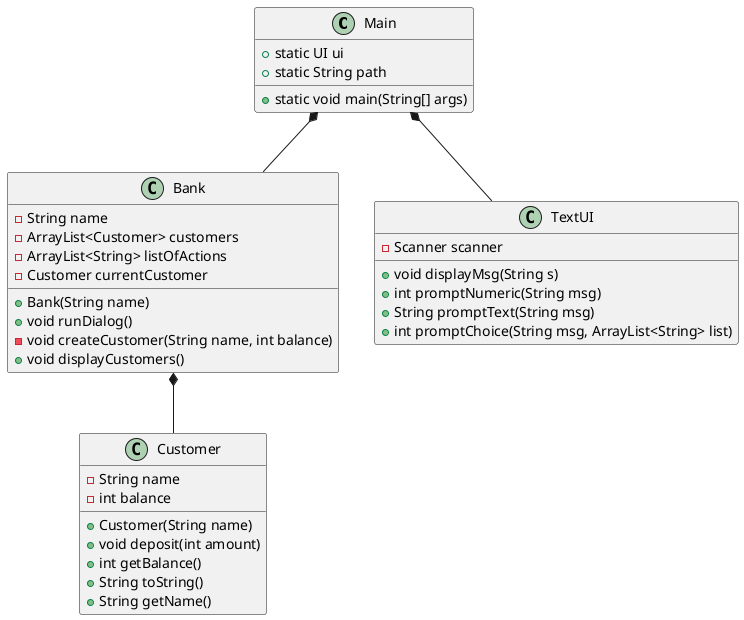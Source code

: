 @startuml
class Main{
+ static UI ui
+ static String path
+ static void main(String[] args)
}


class Bank{
 - String name
 - ArrayList<Customer> customers
 - ArrayList<String> listOfActions
 - Customer currentCustomer
 + Bank(String name)
 + void runDialog()
 - void createCustomer(String name, int balance)
 + void displayCustomers()
}

class Customer{
- String name
- int balance
+ Customer(String name)
+ void deposit(int amount)
+ int getBalance()
+ String toString()
+ String getName()
}

class TextUI{
- Scanner scanner
+ void displayMsg(String s)
+ int promptNumeric(String msg)
+ String promptText(String msg)
+ int promptChoice(String msg, ArrayList<String> list)
}

Main *-- TextUI
Main *-- Bank
Bank *-- Customer

@enduml